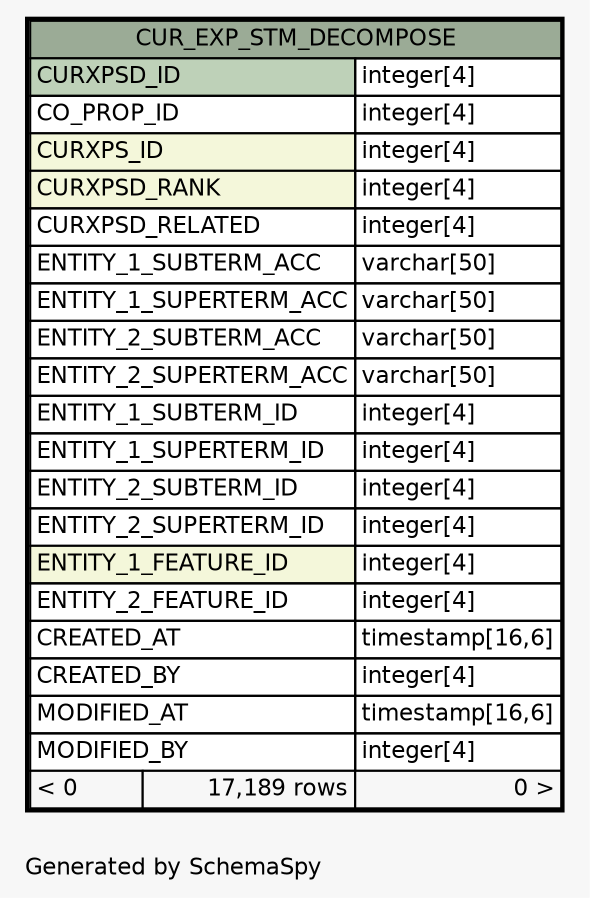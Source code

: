 // dot 2.38.0 on Windows 10 10.0
// SchemaSpy rev Unknown
digraph "oneDegreeRelationshipsDiagram" {
  graph [
    rankdir="RL"
    bgcolor="#f7f7f7"
    label="\nGenerated by SchemaSpy"
    labeljust="l"
    nodesep="0.18"
    ranksep="0.46"
    fontname="Helvetica"
    fontsize="11"
  ];
  node [
    fontname="Helvetica"
    fontsize="11"
    shape="plaintext"
  ];
  edge [
    arrowsize="0.8"
  ];
  "CUR_EXP_STM_DECOMPOSE" [
    label=<
    <TABLE BORDER="2" CELLBORDER="1" CELLSPACING="0" BGCOLOR="#ffffff">
      <TR><TD COLSPAN="3" BGCOLOR="#9bab96" ALIGN="CENTER">CUR_EXP_STM_DECOMPOSE</TD></TR>
      <TR><TD PORT="CURXPSD_ID" COLSPAN="2" BGCOLOR="#bed1b8" ALIGN="LEFT">CURXPSD_ID</TD><TD PORT="CURXPSD_ID.type" ALIGN="LEFT">integer[4]</TD></TR>
      <TR><TD PORT="CO_PROP_ID" COLSPAN="2" ALIGN="LEFT">CO_PROP_ID</TD><TD PORT="CO_PROP_ID.type" ALIGN="LEFT">integer[4]</TD></TR>
      <TR><TD PORT="CURXPS_ID" COLSPAN="2" BGCOLOR="#f4f7da" ALIGN="LEFT">CURXPS_ID</TD><TD PORT="CURXPS_ID.type" ALIGN="LEFT">integer[4]</TD></TR>
      <TR><TD PORT="CURXPSD_RANK" COLSPAN="2" BGCOLOR="#f4f7da" ALIGN="LEFT">CURXPSD_RANK</TD><TD PORT="CURXPSD_RANK.type" ALIGN="LEFT">integer[4]</TD></TR>
      <TR><TD PORT="CURXPSD_RELATED" COLSPAN="2" ALIGN="LEFT">CURXPSD_RELATED</TD><TD PORT="CURXPSD_RELATED.type" ALIGN="LEFT">integer[4]</TD></TR>
      <TR><TD PORT="ENTITY_1_SUBTERM_ACC" COLSPAN="2" ALIGN="LEFT">ENTITY_1_SUBTERM_ACC</TD><TD PORT="ENTITY_1_SUBTERM_ACC.type" ALIGN="LEFT">varchar[50]</TD></TR>
      <TR><TD PORT="ENTITY_1_SUPERTERM_ACC" COLSPAN="2" ALIGN="LEFT">ENTITY_1_SUPERTERM_ACC</TD><TD PORT="ENTITY_1_SUPERTERM_ACC.type" ALIGN="LEFT">varchar[50]</TD></TR>
      <TR><TD PORT="ENTITY_2_SUBTERM_ACC" COLSPAN="2" ALIGN="LEFT">ENTITY_2_SUBTERM_ACC</TD><TD PORT="ENTITY_2_SUBTERM_ACC.type" ALIGN="LEFT">varchar[50]</TD></TR>
      <TR><TD PORT="ENTITY_2_SUPERTERM_ACC" COLSPAN="2" ALIGN="LEFT">ENTITY_2_SUPERTERM_ACC</TD><TD PORT="ENTITY_2_SUPERTERM_ACC.type" ALIGN="LEFT">varchar[50]</TD></TR>
      <TR><TD PORT="ENTITY_1_SUBTERM_ID" COLSPAN="2" ALIGN="LEFT">ENTITY_1_SUBTERM_ID</TD><TD PORT="ENTITY_1_SUBTERM_ID.type" ALIGN="LEFT">integer[4]</TD></TR>
      <TR><TD PORT="ENTITY_1_SUPERTERM_ID" COLSPAN="2" ALIGN="LEFT">ENTITY_1_SUPERTERM_ID</TD><TD PORT="ENTITY_1_SUPERTERM_ID.type" ALIGN="LEFT">integer[4]</TD></TR>
      <TR><TD PORT="ENTITY_2_SUBTERM_ID" COLSPAN="2" ALIGN="LEFT">ENTITY_2_SUBTERM_ID</TD><TD PORT="ENTITY_2_SUBTERM_ID.type" ALIGN="LEFT">integer[4]</TD></TR>
      <TR><TD PORT="ENTITY_2_SUPERTERM_ID" COLSPAN="2" ALIGN="LEFT">ENTITY_2_SUPERTERM_ID</TD><TD PORT="ENTITY_2_SUPERTERM_ID.type" ALIGN="LEFT">integer[4]</TD></TR>
      <TR><TD PORT="ENTITY_1_FEATURE_ID" COLSPAN="2" BGCOLOR="#f4f7da" ALIGN="LEFT">ENTITY_1_FEATURE_ID</TD><TD PORT="ENTITY_1_FEATURE_ID.type" ALIGN="LEFT">integer[4]</TD></TR>
      <TR><TD PORT="ENTITY_2_FEATURE_ID" COLSPAN="2" ALIGN="LEFT">ENTITY_2_FEATURE_ID</TD><TD PORT="ENTITY_2_FEATURE_ID.type" ALIGN="LEFT">integer[4]</TD></TR>
      <TR><TD PORT="CREATED_AT" COLSPAN="2" ALIGN="LEFT">CREATED_AT</TD><TD PORT="CREATED_AT.type" ALIGN="LEFT">timestamp[16,6]</TD></TR>
      <TR><TD PORT="CREATED_BY" COLSPAN="2" ALIGN="LEFT">CREATED_BY</TD><TD PORT="CREATED_BY.type" ALIGN="LEFT">integer[4]</TD></TR>
      <TR><TD PORT="MODIFIED_AT" COLSPAN="2" ALIGN="LEFT">MODIFIED_AT</TD><TD PORT="MODIFIED_AT.type" ALIGN="LEFT">timestamp[16,6]</TD></TR>
      <TR><TD PORT="MODIFIED_BY" COLSPAN="2" ALIGN="LEFT">MODIFIED_BY</TD><TD PORT="MODIFIED_BY.type" ALIGN="LEFT">integer[4]</TD></TR>
      <TR><TD ALIGN="LEFT" BGCOLOR="#f7f7f7">&lt; 0</TD><TD ALIGN="RIGHT" BGCOLOR="#f7f7f7">17,189 rows</TD><TD ALIGN="RIGHT" BGCOLOR="#f7f7f7">0 &gt;</TD></TR>
    </TABLE>>
    URL="CUR_EXP_STM_DECOMPOSE.html"
    tooltip="CUR_EXP_STM_DECOMPOSE"
  ];
}
